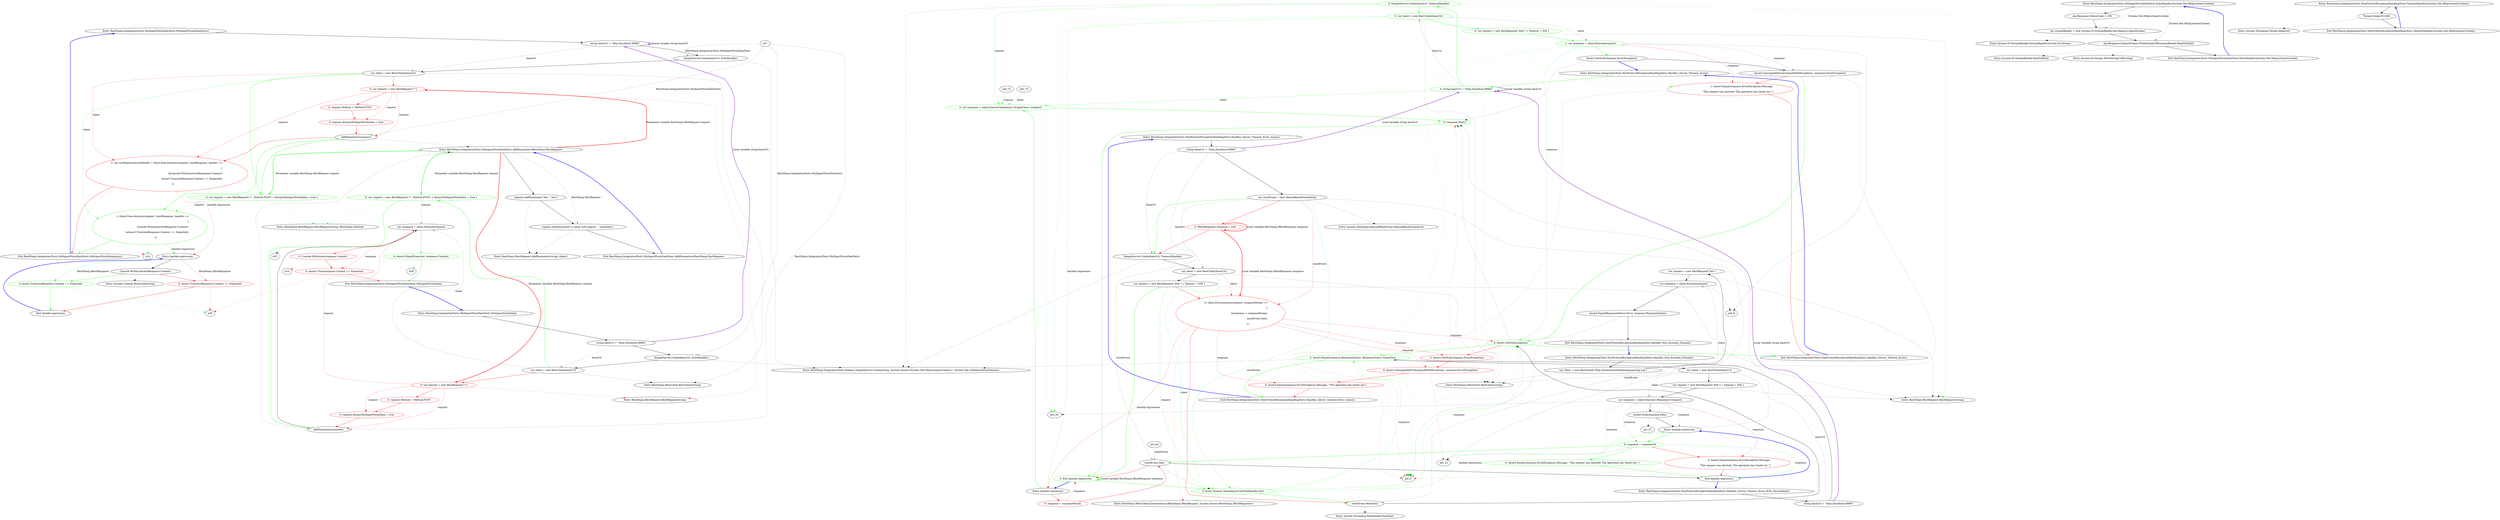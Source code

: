 digraph  {
n0 [cluster="RestSharp.IntegrationTests.MultipartFormDataTests.MultipartFormDataAsync()", label="Entry RestSharp.IntegrationTests.MultipartFormDataTests.MultipartFormDataAsync()", span="10-10"];
n1 [cluster="RestSharp.IntegrationTests.MultipartFormDataTests.MultipartFormDataAsync()", label="string baseUrl = ''http://localhost:8888/''", span="12-12"];
n2 [cluster="RestSharp.IntegrationTests.MultipartFormDataTests.MultipartFormDataAsync()", label="SimpleServer.Create(baseUrl, EchoHandler)", span="14-14"];
n3 [cluster="RestSharp.IntegrationTests.MultipartFormDataTests.MultipartFormDataAsync()", label="var client = new RestClient(baseUrl)", span="16-16"];
n10 [cluster="RestSharp.IntegrationTests.Helpers.SimpleServer.Create(string, System.Action<System.Net.HttpListenerContext>, System.Net.AuthenticationSchemes)", label="Entry RestSharp.IntegrationTests.Helpers.SimpleServer.Create(string, System.Action<System.Net.HttpListenerContext>, System.Net.AuthenticationSchemes)", span="12-12"];
n4 [cluster="RestSharp.IntegrationTests.MultipartFormDataTests.MultipartFormDataAsync()", color=red, community=0, label="0: var request = new RestRequest(''/'')", span="17-17"];
n8 [cluster="RestSharp.IntegrationTests.MultipartFormDataTests.MultipartFormDataAsync()", color=red, community=0, label="1: var restRequestAsyncHandle = client.ExecuteAsync(request, (restResponse, handle) =>\r\n                {\r\n                    \\nConsole.WriteLine(restResponse.Content);\r\n                    Assert.True(restResponse.Content == Expected);\r\n                })", span="23-27"];
d4 [cluster="RestSharp.IntegrationTests.MultipartFormDataTests.MultipartFormDataAsync()", color=green, community=0, label="0: var request = new RestRequest(''/'', Method.POST) { AlwaysMultipartFormData = true }", span="17-17"];
d6 [cluster="RestSharp.IntegrationTests.MultipartFormDataTests.MultipartFormDataAsync()", color=green, community=0, label="1: client.ExecuteAsync(request, (restResponse, handle) =>\r\n                {\r\n                    Console.WriteLine(restResponse.Content);\r\n                    \\nAssert.True(restResponse.Content == Expected);\r\n                })", span="21-25"];
n11 [cluster="RestSharp.RestClient.RestClient(string)", label="Entry RestSharp.RestClient.RestClient(string)", span="78-78"];
n5 [cluster="RestSharp.IntegrationTests.MultipartFormDataTests.MultipartFormDataAsync()", color=red, community=0, label="0: request.Method = Method.POST", span="19-19"];
n6 [cluster="RestSharp.IntegrationTests.MultipartFormDataTests.MultipartFormDataAsync()", color=red, community=0, label="0: request.AlwaysMultipartFormData = true", span="20-20"];
n7 [cluster="RestSharp.IntegrationTests.MultipartFormDataTests.MultipartFormDataAsync()", label="AddParameters(request)", span="21-21"];
n12 [cluster="RestSharp.RestRequest.RestRequest(string)", label="Entry RestSharp.RestRequest.RestRequest(string)", span="87-87"];
n13 [cluster="RestSharp.IntegrationTests.MultipartFormDataTests.AddParameters(RestSharp.RestRequest)", label="Entry RestSharp.IntegrationTests.MultipartFormDataTests.AddParameters(RestSharp.RestRequest)", span="54-54"];
n9 [cluster="RestSharp.IntegrationTests.MultipartFormDataTests.MultipartFormDataAsync()", label="Exit RestSharp.IntegrationTests.MultipartFormDataTests.MultipartFormDataAsync()", span="10-10"];
n15 [cluster="lambda expression", label="Entry lambda expression", span="23-27"];
d10 [cluster="RestSharp.RestRequest.RestRequest(string, RestSharp.Method)", label="Entry RestSharp.RestRequest.RestRequest(string, RestSharp.Method)", span="95-95"];
n35 [cluster="RestSharp.IntegrationTests.MultipartFormDataTests.AddParameters(RestSharp.RestRequest)", label="request.AddParameter(''foo'', ''bar'')", span="56-56"];
n36 [cluster="RestSharp.IntegrationTests.MultipartFormDataTests.AddParameters(RestSharp.RestRequest)", label="request.AddParameter(''a name with spaces'', ''somedata'')", span="57-57"];
n25 [cluster="RestSharp.IntegrationTests.MultipartFormDataTests.MultipartFormData()", color=red, community=0, label="0: var request = new RestRequest(''/'')", span="40-40"];
d23 [cluster="RestSharp.IntegrationTests.MultipartFormDataTests.MultipartFormData()", color=green, community=0, label="0: var request = new RestRequest(''/'', Method.POST) { AlwaysMultipartFormData = true }", span="38-38"];
n38 [cluster="RestSharp.RestRequest.AddParameter(string, object)", label="Entry RestSharp.RestRequest.AddParameter(string, object)", span="368-368"];
n37 [cluster="RestSharp.IntegrationTests.MultipartFormDataTests.AddParameters(RestSharp.RestRequest)", label="Exit RestSharp.IntegrationTests.MultipartFormDataTests.AddParameters(RestSharp.RestRequest)", span="54-54"];
n16 [cluster="lambda expression", label="Console.WriteLine(restResponse.Content)", span="25-25"];
n17 [cluster="lambda expression", color=red, community=0, label="0: Assert.True(restResponse.Content == Expected)", span="26-26"];
d15 [cluster="lambda expression", color=green, community=0, label="0: Assert.True(restResponse.Content == Expected)", span="24-24"];
n19 [cluster="System.Console.WriteLine(string)", label="Entry System.Console.WriteLine(string)", span="0-0"];
n18 [cluster="lambda expression", label="Exit lambda expression", span="23-27"];
n21 [cluster="RestSharp.IntegrationTests.MultipartFormDataTests.MultipartFormData()", label="Entry RestSharp.IntegrationTests.MultipartFormDataTests.MultipartFormData()", span="32-32"];
n22 [cluster="RestSharp.IntegrationTests.MultipartFormDataTests.MultipartFormData()", label="string baseUrl = ''http://localhost:8888/''", span="35-35"];
n23 [cluster="RestSharp.IntegrationTests.MultipartFormDataTests.MultipartFormData()", label="SimpleServer.Create(baseUrl, EchoHandler)", span="37-37"];
n24 [cluster="RestSharp.IntegrationTests.MultipartFormDataTests.MultipartFormData()", label="var client = new RestClient(baseUrl)", span="39-39"];
n29 [cluster="RestSharp.IntegrationTests.MultipartFormDataTests.MultipartFormData()", label="var response = client.Execute(request)", span="46-46"];
n26 [cluster="RestSharp.IntegrationTests.MultipartFormDataTests.MultipartFormData()", color=red, community=0, label="0: request.Method = Method.POST", span="42-42"];
n27 [cluster="RestSharp.IntegrationTests.MultipartFormDataTests.MultipartFormData()", color=red, community=0, label="0: request.AlwaysMultipartFormData = true", span="43-43"];
n28 [cluster="RestSharp.IntegrationTests.MultipartFormDataTests.MultipartFormData()", label="AddParameters(request)", span="44-44"];
n30 [cluster="RestSharp.IntegrationTests.MultipartFormDataTests.MultipartFormData()", color=red, community=0, label="0: Console.WriteLine(response.Content)", span="48-48"];
n31 [cluster="RestSharp.IntegrationTests.MultipartFormDataTests.MultipartFormData()", color=red, community=0, label="0: Assert.True(response.Content == Expected)", span="50-50"];
d26 [cluster="RestSharp.IntegrationTests.MultipartFormDataTests.MultipartFormData()", color=green, community=0, label="0: Assert.Equal(Expected, response.Content)", span="46-46"];
n32 [cluster="RestSharp.IntegrationTests.MultipartFormDataTests.MultipartFormData()", label="Exit RestSharp.IntegrationTests.MultipartFormDataTests.MultipartFormData()", span="32-32"];
n39 [cluster="RestSharp.IntegrationTests.MultipartFormDataTests.EchoHandler(System.Net.HttpListenerContext)", label="Entry RestSharp.IntegrationTests.MultipartFormDataTests.EchoHandler(System.Net.HttpListenerContext)", span="72-72"];
n40 [cluster="RestSharp.IntegrationTests.MultipartFormDataTests.EchoHandler(System.Net.HttpListenerContext)", label="obj.Response.StatusCode = 200", span="74-74"];
n41 [cluster="RestSharp.IntegrationTests.MultipartFormDataTests.EchoHandler(System.Net.HttpListenerContext)", label="var streamReader = new System.IO.StreamReader(obj.Request.InputStream)", span="76-76"];
n42 [cluster="RestSharp.IntegrationTests.MultipartFormDataTests.EchoHandler(System.Net.HttpListenerContext)", label="obj.Response.OutputStream.WriteStringUtf8(streamReader.ReadToEnd())", span="78-78"];
n44 [cluster="System.IO.StreamReader.StreamReader(System.IO.Stream)", label="Entry System.IO.StreamReader.StreamReader(System.IO.Stream)", span="0-0"];
n43 [cluster="RestSharp.IntegrationTests.MultipartFormDataTests.EchoHandler(System.Net.HttpListenerContext)", label="Exit RestSharp.IntegrationTests.MultipartFormDataTests.EchoHandler(System.Net.HttpListenerContext)", span="72-72"];
n45 [cluster="System.IO.StreamReader.ReadToEnd()", label="Entry System.IO.StreamReader.ReadToEnd()", span="0-0"];
n46 [cluster="System.IO.Stream.WriteStringUtf8(string)", label="Entry System.IO.Stream.WriteStringUtf8(string)", span="7-7"];
m0_39 [cluster="System.Threading.WaitHandle.WaitOne()", file="NonProtocolExceptionHandlingTests.cs", label="Entry System.Threading.WaitHandle.WaitOne()", span="0-0"];
m0_58 [cluster="RestSharp.IntegrationTests.NonProtocolExceptionHandlingTests.TimeoutHandler(System.Net.HttpListenerContext)", file="NonProtocolExceptionHandlingTests.cs", label="Entry RestSharp.IntegrationTests.NonProtocolExceptionHandlingTests.TimeoutHandler(System.Net.HttpListenerContext)", span="104-104"];
m0_59 [cluster="RestSharp.IntegrationTests.NonProtocolExceptionHandlingTests.TimeoutHandler(System.Net.HttpListenerContext)", file="NonProtocolExceptionHandlingTests.cs", label="Thread.Sleep(101000)", span="106-106"];
m0_60 [cluster="RestSharp.IntegrationTests.NonProtocolExceptionHandlingTests.TimeoutHandler(System.Net.HttpListenerContext)", file="NonProtocolExceptionHandlingTests.cs", label="Exit RestSharp.IntegrationTests.NonProtocolExceptionHandlingTests.TimeoutHandler(System.Net.HttpListenerContext)", span="104-104"];
m0_38 [cluster="RestSharp.IRestClient.ExecuteAsync(RestSharp.IRestRequest, System.Action<RestSharp.IRestResponse>)", file="NonProtocolExceptionHandlingTests.cs", label="Entry RestSharp.IRestClient.ExecuteAsync(RestSharp.IRestRequest, System.Action<RestSharp.IRestResponse>)", span="16-16"];
m0_10 [cluster="RestSharp.IntegrationTests.NonProtocolExceptionHandlingTests.Handles_Server_Timeout_Error()", file="NonProtocolExceptionHandlingTests.cs", label="Entry RestSharp.IntegrationTests.NonProtocolExceptionHandlingTests.Handles_Server_Timeout_Error()", span="29-29"];
m0_11 [cluster="RestSharp.IntegrationTests.NonProtocolExceptionHandlingTests.Handles_Server_Timeout_Error()", color=green, community=0, file="NonProtocolExceptionHandlingTests.cs", label="0: string baseUrl = ''http://localhost:8888/''", span="31-31"];
m0_12 [cluster="RestSharp.IntegrationTests.NonProtocolExceptionHandlingTests.Handles_Server_Timeout_Error()", color=green, community=0, file="NonProtocolExceptionHandlingTests.cs", label="0: SimpleServer.Create(baseUrl, TimeoutHandler)", span="33-33"];
m0_13 [cluster="RestSharp.IntegrationTests.NonProtocolExceptionHandlingTests.Handles_Server_Timeout_Error()", color=green, community=0, file="NonProtocolExceptionHandlingTests.cs", label="0: var client = new RestClient(baseUrl)", span="35-35"];
m0_14 [cluster="RestSharp.IntegrationTests.NonProtocolExceptionHandlingTests.Handles_Server_Timeout_Error()", color=green, community=0, file="NonProtocolExceptionHandlingTests.cs", label="0: var request = new RestRequest(''404'') { Timeout = 500 }", span="36-36"];
m0_15 [cluster="RestSharp.IntegrationTests.NonProtocolExceptionHandlingTests.Handles_Server_Timeout_Error()", color=green, community=0, file="NonProtocolExceptionHandlingTests.cs", label="1: var response = client.Execute(request)", span="37-37"];
m0_16 [cluster="RestSharp.IntegrationTests.NonProtocolExceptionHandlingTests.Handles_Server_Timeout_Error()", file="NonProtocolExceptionHandlingTests.cs", label="Assert.NotNull(response.ErrorException)", span="39-39"];
m0_17 [cluster="RestSharp.IntegrationTests.NonProtocolExceptionHandlingTests.Handles_Server_Timeout_Error()", file="NonProtocolExceptionHandlingTests.cs", label="Assert.IsAssignableFrom(typeof(WebException), response.ErrorException)", span="40-40"];
m0_18 [cluster="RestSharp.IntegrationTests.NonProtocolExceptionHandlingTests.Handles_Server_Timeout_Error()", color=red, community=0, file="NonProtocolExceptionHandlingTests.cs", label="1: Assert.Equal(response.ErrorException.Message,\r\n                    ''The request was aborted: The operation has timed out.'')", span="41-42"];
m0_32 [cluster="RestSharp.IntegrationTests.NonProtocolExceptionHandlingTests.Handles_Server_Timeout_Error_Async()", color=green, community=0, file="NonProtocolExceptionHandlingTests.cs", label="0: Assert.NotNull(response)", span="69-69"];
m0_19 [cluster="RestSharp.IntegrationTests.NonProtocolExceptionHandlingTests.Handles_Server_Timeout_Error()", file="NonProtocolExceptionHandlingTests.cs", label="Exit RestSharp.IntegrationTests.NonProtocolExceptionHandlingTests.Handles_Server_Timeout_Error()", span="29-29"];
m0_37 [cluster="System.Threading.ManualResetEvent.ManualResetEvent(bool)", file="NonProtocolExceptionHandlingTests.cs", label="Entry System.Threading.ManualResetEvent.ManualResetEvent(bool)", span="0-0"];
m0_45 [cluster="RestSharp.IntegrationTests.NonProtocolExceptionHandlingTests.Handles_Server_Timeout_Error_With_Deserializer()", file="NonProtocolExceptionHandlingTests.cs", label="Entry RestSharp.IntegrationTests.NonProtocolExceptionHandlingTests.Handles_Server_Timeout_Error_With_Deserializer()", span="82-82"];
m0_46 [cluster="RestSharp.IntegrationTests.NonProtocolExceptionHandlingTests.Handles_Server_Timeout_Error_With_Deserializer()", file="NonProtocolExceptionHandlingTests.cs", label="string baseUrl = ''http://localhost:8888/''", span="84-84"];
m0_47 [cluster="RestSharp.IntegrationTests.NonProtocolExceptionHandlingTests.Handles_Server_Timeout_Error_Async()", color=green, community=0, file="NonProtocolExceptionHandlingTests.cs", label="0: Assert.Equal(response.ResponseStatus, ResponseStatus.TimedOut)", span="103-103"];
m0_48 [cluster="RestSharp.IntegrationTests.NonProtocolExceptionHandlingTests.Handles_Server_Timeout_Error_With_Deserializer()", file="NonProtocolExceptionHandlingTests.cs", label="var client = new RestClient(baseUrl)", span="88-88"];
m0_49 [cluster="RestSharp.IntegrationTests.NonProtocolExceptionHandlingTests.Handles_Server_Timeout_Error_With_Deserializer()", file="NonProtocolExceptionHandlingTests.cs", label="var request = new RestRequest(''404'') { Timeout = 500 }", span="89-89"];
m0_50 [cluster="RestSharp.IntegrationTests.NonProtocolExceptionHandlingTests.Handles_Server_Timeout_Error_With_Deserializer()", file="NonProtocolExceptionHandlingTests.cs", label="var response = client.Execute<Response>(request)", span="90-90"];
m0_51 [cluster="RestSharp.IntegrationTests.NonProtocolExceptionHandlingTests.Handles_Server_Timeout_Error_With_Deserializer()", file="NonProtocolExceptionHandlingTests.cs", label="Assert.Null(response.Data)", span="92-92"];
m0_52 [cluster="lambda expression", file="NonProtocolExceptionHandlingTests.cs", label="Entry lambda expression", span="94-98"];
m0_53 [cluster="lambda expression", color=green, community=0, file="NonProtocolExceptionHandlingTests.cs", label="0: response = responseCb", span="96-96"];
m0_54 [cluster="RestSharp.IntegrationTests.NonProtocolExceptionHandlingTests.Handles_Server_Timeout_Error_With_Deserializer()", color=red, community=0, file="NonProtocolExceptionHandlingTests.cs", label="0: Assert.Equal(response.ErrorException.Message,\r\n                    ''The request was aborted: The operation has timed out.'')", span="95-96"];
m0_66 [cluster="RestSharp.IntegrationTests.NonProtocolExceptionHandlingTests.Handles_Server_Timeout_Error_With_Deserializer()", color=green, community=0, file="NonProtocolExceptionHandlingTests.cs", label="0: Assert.Equal(response.ErrorException.Message, ''The request was aborted: The operation has timed out.'')", span="130-130"];
m0_55 [cluster="lambda expression", file="NonProtocolExceptionHandlingTests.cs", label="Exit lambda expression", span="94-98"];
m0_7 [cluster="RestSharp.RestRequest.RestRequest(string)", file="NonProtocolExceptionHandlingTests.cs", label="Entry RestSharp.RestRequest.RestRequest(string)", span="87-87"];
m0_61 [cluster="System.Threading.Thread.Sleep(int)", file="NonProtocolExceptionHandlingTests.cs", label="Entry System.Threading.Thread.Sleep(int)", span="0-0"];
m0_23 [cluster="RestSharp.IntegrationTests.NonProtocolExceptionHandlingTests.Handles_Server_Timeout_Error_Async()", file="NonProtocolExceptionHandlingTests.cs", label="Entry RestSharp.IntegrationTests.NonProtocolExceptionHandlingTests.Handles_Server_Timeout_Error_Async()", span="50-50"];
m0_24 [cluster="RestSharp.IntegrationTests.NonProtocolExceptionHandlingTests.Handles_Server_Timeout_Error_Async()", file="NonProtocolExceptionHandlingTests.cs", label="string baseUrl = ''http://localhost:8888/''", span="52-52"];
m0_25 [cluster="RestSharp.IntegrationTests.NonProtocolExceptionHandlingTests.Handles_Server_Timeout_Error_Async()", file="NonProtocolExceptionHandlingTests.cs", label="var resetEvent = new ManualResetEvent(false)", span="53-53"];
m0_27 [cluster="RestSharp.IntegrationTests.NonProtocolExceptionHandlingTests.Handles_Server_Timeout_Error_Async()", file="NonProtocolExceptionHandlingTests.cs", label="SimpleServer.Create(baseUrl, TimeoutHandler)", span="56-56"];
m0_28 [cluster="RestSharp.IntegrationTests.NonProtocolExceptionHandlingTests.Handles_Server_Timeout_Error_Async()", file="NonProtocolExceptionHandlingTests.cs", label="var client = new RestClient(baseUrl)", span="58-58"];
m0_26 [cluster="RestSharp.IntegrationTests.NonProtocolExceptionHandlingTests.Handles_Server_Timeout_Error_Async()", color=red, community=0, file="NonProtocolExceptionHandlingTests.cs", label="0: IRestResponse response = null", span="54-54"];
m0_30 [cluster="RestSharp.IntegrationTests.NonProtocolExceptionHandlingTests.Handles_Server_Timeout_Error_Async()", color=red, community=0, file="NonProtocolExceptionHandlingTests.cs", label="0: client.ExecuteAsync(request, responseParam =>\r\n                                             {\r\n                                                 \\nresponse = responseParam;\r\n                                                 resetEvent.Set();\r\n                                             })", span="61-65"];
m0_31 [cluster="RestSharp.IntegrationTests.NonProtocolExceptionHandlingTests.Handles_Server_Timeout_Error_Async()", file="NonProtocolExceptionHandlingTests.cs", label="resetEvent.WaitOne()", span="67-67"];
m0_44 [cluster="System.Threading.EventWaitHandle.Set()", color=green, community=0, file="NonProtocolExceptionHandlingTests.cs", label="0: Entry System.Threading.EventWaitHandle.Set()", span="0-0"];
m0_29 [cluster="RestSharp.IntegrationTests.NonProtocolExceptionHandlingTests.Handles_Server_Timeout_Error_Async()", file="NonProtocolExceptionHandlingTests.cs", label="var request = new RestRequest(''404'') { Timeout = 500 }", span="59-59"];
m0_43 [cluster="lambda expression", color=green, community=0, file="NonProtocolExceptionHandlingTests.cs", label="0: Exit lambda expression", span="61-65"];
m0_33 [cluster="RestSharp.IntegrationTests.NonProtocolExceptionHandlingTests.Handles_Server_Timeout_Error_Async()", color=red, community=0, file="NonProtocolExceptionHandlingTests.cs", label="0: Assert.NotNull(response.ErrorException)", span="70-70"];
m0_34 [cluster="RestSharp.IntegrationTests.NonProtocolExceptionHandlingTests.Handles_Server_Timeout_Error_Async()", color=red, community=0, file="NonProtocolExceptionHandlingTests.cs", label="0: Assert.IsAssignableFrom(typeof(WebException), response.ErrorException)", span="71-71"];
m0_35 [cluster="RestSharp.IntegrationTests.NonProtocolExceptionHandlingTests.Handles_Server_Timeout_Error_Async()", color=red, community=0, file="NonProtocolExceptionHandlingTests.cs", label="0: Assert.Equal(response.ErrorException.Message, ''The operation has timed out'')", span="72-72"];
m0_36 [cluster="RestSharp.IntegrationTests.NonProtocolExceptionHandlingTests.Handles_Server_Timeout_Error_Async()", file="NonProtocolExceptionHandlingTests.cs", label="Exit RestSharp.IntegrationTests.NonProtocolExceptionHandlingTests.Handles_Server_Timeout_Error_Async()", span="50-50"];
m0_0 [cluster="RestSharp.IntegrationTests.NonProtocolExceptionHandlingTests.Handles_Non_Existent_Domain()", file="NonProtocolExceptionHandlingTests.cs", label="Entry RestSharp.IntegrationTests.NonProtocolExceptionHandlingTests.Handles_Non_Existent_Domain()", span="14-14"];
m0_1 [cluster="RestSharp.IntegrationTests.NonProtocolExceptionHandlingTests.Handles_Non_Existent_Domain()", file="NonProtocolExceptionHandlingTests.cs", label="var client = new RestClient(''http://nonexistantdomainimguessing.org'')", span="16-16"];
m0_2 [cluster="RestSharp.IntegrationTests.NonProtocolExceptionHandlingTests.Handles_Non_Existent_Domain()", file="NonProtocolExceptionHandlingTests.cs", label="var request = new RestRequest(''foo'')", span="17-17"];
m0_3 [cluster="RestSharp.IntegrationTests.NonProtocolExceptionHandlingTests.Handles_Non_Existent_Domain()", file="NonProtocolExceptionHandlingTests.cs", label="var response = client.Execute(request)", span="18-18"];
m0_4 [cluster="RestSharp.IntegrationTests.NonProtocolExceptionHandlingTests.Handles_Non_Existent_Domain()", file="NonProtocolExceptionHandlingTests.cs", label="Assert.Equal(ResponseStatus.Error, response.ResponseStatus)", span="20-20"];
m0_5 [cluster="RestSharp.IntegrationTests.NonProtocolExceptionHandlingTests.Handles_Non_Existent_Domain()", file="NonProtocolExceptionHandlingTests.cs", label="Exit RestSharp.IntegrationTests.NonProtocolExceptionHandlingTests.Handles_Non_Existent_Domain()", span="14-14"];
m0_42 [cluster="lambda expression", file="NonProtocolExceptionHandlingTests.cs", label="resetEvent.Set()", span="64-64"];
m0_40 [cluster="lambda expression", file="NonProtocolExceptionHandlingTests.cs", label="Entry lambda expression", span="61-65"];
m0_41 [cluster="lambda expression", color=red, community=0, file="NonProtocolExceptionHandlingTests.cs", label="0: response = responseParam", span="63-63"];
m0_20 [cluster="lambda expression", color=green, community=0, file="NonProtocolExceptionHandlingTests.cs", label="0: var response = client.ExecuteTaskAsync<StupidClass>(request)", span="42-42"];
m0_21 [cluster="lambda expression", color=green, community=0, file="NonProtocolExceptionHandlingTests.cs", label="0: response.Wait()", span="44-44"];
m0_6 [cluster="RestSharp.RestClient.RestClient(string)", file="NonProtocolExceptionHandlingTests.cs", label="Entry RestSharp.RestClient.RestClient(string)", span="78-78"];
n14;
n20;
n33;
n34;
d29;
m0_56;
m0_9;
m0_8;
m0_22;
m0_57;
n47;
m0_62;
m0_73;
m0_74;
n0 -> n1  [key=0, style=solid];
n1 -> n1  [color=darkorchid, key=3, label="Local variable string baseUrl", style=bold];
n1 -> n2  [key=0, style=solid];
n1 -> n3  [color=darkseagreen4, key=1, label=baseUrl, style=dashed];
n2 -> n3  [key=0, style=solid];
n2 -> n10  [key=2, style=dotted];
n3 -> n4  [color=red, key=0, style=solid];
n3 -> n8  [color=red, key=1, label=client, style=dashed];
n3 -> d4  [color=green, key=0, style=solid];
n3 -> d6  [color=green, key=1, label=client, style=dashed];
n3 -> n11  [key=2, style=dotted];
n4 -> n5  [color=red, key=0, style=solid];
n4 -> n6  [color=red, key=1, label=request, style=dashed];
n4 -> n7  [color=red, key=1, label=request, style=dashed];
n4 -> n8  [color=red, key=1, label=request, style=dashed];
n4 -> n12  [color=red, key=2, style=dotted];
n8 -> n9  [color=red, key=0, style=solid];
n8 -> n14  [color=red, key=2, style=dotted];
n8 -> n15  [color=red, key=1, label="lambda expression", style=dashed];
d4 -> n7  [color=green, key=0, style=solid];
d4 -> d6  [color=green, key=1, label=request, style=dashed];
d4 -> d10  [color=green, key=2, style=dotted];
d6 -> n9  [color=green, key=0, style=solid];
d6 -> n14  [color=green, key=2, style=dotted];
d6 -> n15  [color=green, key=1, label="lambda expression", style=dashed];
n5 -> n6  [color=red, key=0, style=solid];
n6 -> n7  [color=red, key=0, style=solid];
n7 -> n8  [color=red, key=0, style=solid];
n7 -> d6  [color=green, key=0, style=solid];
n7 -> n13  [key=2, style=dotted];
n13 -> n4  [color=red, key=3, label="Parameter variable RestSharp.RestRequest request", style=bold];
n13 -> d4  [color=green, key=3, label="Parameter variable RestSharp.RestRequest request", style=bold];
n13 -> n35  [key=0, style=solid];
n13 -> n36  [color=darkseagreen4, key=1, label="RestSharp.RestRequest", style=dashed];
n13 -> n25  [color=red, key=3, label="Parameter variable RestSharp.RestRequest request", style=bold];
n13 -> d23  [color=green, key=3, label="Parameter variable RestSharp.RestRequest request", style=bold];
n9 -> n0  [color=blue, key=0, style=bold];
n15 -> n16  [key=0, style=solid];
n15 -> n17  [color=red, key=1, label="RestSharp.IRestResponse", style=dashed];
n15 -> d15  [color=green, key=1, label="RestSharp.IRestResponse", style=dashed];
n35 -> n36  [key=0, style=solid];
n35 -> n38  [key=2, style=dotted];
n36 -> n37  [key=0, style=solid];
n36 -> n38  [key=2, style=dotted];
n25 -> n12  [color=red, key=2, style=dotted];
n25 -> n26  [color=red, key=0, style=solid];
n25 -> n27  [color=red, key=1, label=request, style=dashed];
n25 -> n28  [color=red, key=1, label=request, style=dashed];
n25 -> n29  [color=red, key=1, label=request, style=dashed];
d23 -> n28  [color=green, key=0, style=solid];
d23 -> n29  [color=green, key=1, label=request, style=dashed];
d23 -> d10  [color=green, key=2, style=dotted];
n37 -> n13  [color=blue, key=0, style=bold];
n16 -> n17  [color=red, key=0, style=solid];
n16 -> d15  [color=green, key=0, style=solid];
n16 -> n19  [key=2, style=dotted];
n17 -> n18  [color=red, key=0, style=solid];
n17 -> n20  [color=red, key=2, style=dotted];
d15 -> n18  [color=green, key=0, style=solid];
d15 -> n20  [color=green, key=2, style=dotted];
n18 -> n15  [color=blue, key=0, style=bold];
n21 -> n22  [key=0, style=solid];
n22 -> n1  [color=darkorchid, key=3, label="Local variable string baseUrl", style=bold];
n22 -> n23  [key=0, style=solid];
n22 -> n24  [color=darkseagreen4, key=1, label=baseUrl, style=dashed];
n23 -> n10  [key=2, style=dotted];
n23 -> n24  [key=0, style=solid];
n24 -> n11  [key=2, style=dotted];
n24 -> n25  [color=red, key=0, style=solid];
n24 -> n29  [color=darkseagreen4, key=1, label=client, style=dashed];
n24 -> d23  [color=green, key=0, style=solid];
n29 -> n30  [color=red, key=0, style=solid];
n29 -> n31  [color=red, key=1, label=response, style=dashed];
n29 -> d26  [color=green, key=0, style=solid];
n29 -> n33  [key=2, style=dotted];
n26 -> n27  [color=red, key=0, style=solid];
n27 -> n28  [color=red, key=0, style=solid];
n28 -> n13  [key=2, style=dotted];
n28 -> n29  [key=0, style=solid];
n30 -> n31  [color=red, key=0, style=solid];
n30 -> n34  [color=red, key=2, style=dotted];
n31 -> n20  [color=red, key=2, style=dotted];
n31 -> n32  [color=red, key=0, style=solid];
d26 -> n32  [color=green, key=0, style=solid];
d26 -> d29  [color=green, key=2, style=dotted];
n32 -> n21  [color=blue, key=0, style=bold];
n39 -> n40  [key=0, style=solid];
n39 -> n41  [color=darkseagreen4, key=1, label="System.Net.HttpListenerContext", style=dashed];
n39 -> n42  [color=darkseagreen4, key=1, label="System.Net.HttpListenerContext", style=dashed];
n40 -> n41  [key=0, style=solid];
n41 -> n42  [key=0, style=solid];
n41 -> n44  [key=2, style=dotted];
n42 -> n43  [key=0, style=solid];
n42 -> n45  [key=2, style=dotted];
n42 -> n46  [key=2, style=dotted];
n43 -> n39  [color=blue, key=0, style=bold];
m0_58 -> m0_59  [key=0, style=solid];
m0_59 -> m0_60  [key=0, style=solid];
m0_59 -> m0_61  [key=2, style=dotted];
m0_60 -> m0_58  [color=blue, key=0, style=bold];
m0_10 -> m0_11  [color=green, key=0, style=solid];
m0_11 -> m0_6  [color=green, key=2, style=dotted];
m0_11 -> m0_20  [color=green, key=1, label=client, style=dashed];
m0_11 -> m0_12  [color=green, key=0, style=solid];
m0_11 -> m0_13  [color=darkseagreen4, key=1, label=baseUrl, style=dashed];
m0_11 -> m0_11  [color=darkorchid, key=3, label="Local variable string baseUrl", style=bold];
m0_12 -> m0_7  [color=green, key=2, style=dotted];
m0_12 -> m0_20  [color=green, key=1, label=request, style=dashed];
m0_12 -> m0_13  [color=green, key=0, style=solid];
m0_12 -> n10  [key=2, style=dotted];
m0_13 -> m0_40  [color=green, key=1, label="lambda expression", style=dashed];
m0_13 -> m0_56  [color=green, key=2, style=dotted];
m0_13 -> m0_14  [color=green, key=0, style=solid];
m0_13 -> m0_15  [color=darkseagreen4, key=1, label=client, style=dashed];
m0_13 -> m0_6  [key=2, style=dotted];
m0_14 -> m0_18  [color=green, key=2, style=dotted];
m0_14 -> m0_15  [color=green, key=0, style=solid];
m0_14 -> m0_7  [key=2, style=dotted];
m0_15 -> m0_9  [color=green, key=2, style=dotted];
m0_15 -> m0_16  [color=green, key=0, style=solid];
m0_15 -> m0_8  [key=2, style=dotted];
m0_15 -> m0_17  [color=darkseagreen4, key=1, label=response, style=dashed];
m0_15 -> m0_18  [color=red, key=1, label=response, style=dashed];
m0_15 -> m0_32  [color=green, key=1, label=response, style=dashed];
m0_16 -> m0_10  [color=blue, key=0, style=bold];
m0_16 -> m0_17  [key=0, style=solid];
m0_16 -> m0_21  [key=2, style=dotted];
m0_17 -> m0_18  [color=red, key=0, style=solid];
m0_17 -> m0_32  [color=green, key=0, style=solid];
m0_17 -> m0_22  [key=2, style=dotted];
m0_18 -> m0_9  [color=red, key=2, style=dotted];
m0_18 -> m0_19  [color=red, key=0, style=solid];
m0_32 -> m0_9  [color=green, key=2, style=dotted];
m0_32 -> m0_19  [color=green, key=0, style=solid];
m0_32 -> m0_21  [key=2, style=dotted];
m0_32 -> m0_33  [color=red, key=0, style=solid];
m0_32 -> m0_47  [color=green, key=0, style=solid];
m0_19 -> m0_10  [color=blue, key=0, style=bold];
m0_45 -> m0_46  [key=0, style=solid];
m0_46 -> m0_11  [color=darkorchid, key=3, label="Local variable string baseUrl", style=bold];
m0_46 -> m0_47  [key=0, style=solid];
m0_46 -> m0_48  [color=darkseagreen4, key=1, label=baseUrl, style=dashed];
m0_47 -> n10  [key=2, style=dotted];
m0_47 -> m0_48  [key=0, style=solid];
m0_47 -> m0_9  [color=green, key=2, style=dotted];
m0_47 -> m0_36  [color=green, key=0, style=solid];
m0_48 -> m0_6  [key=2, style=dotted];
m0_48 -> m0_49  [key=0, style=solid];
m0_48 -> m0_50  [color=darkseagreen4, key=1, label=client, style=dashed];
m0_49 -> m0_7  [key=2, style=dotted];
m0_49 -> m0_50  [key=0, style=solid];
m0_50 -> m0_51  [key=0, style=solid];
m0_50 -> m0_52  [color=darkseagreen4, key=1, label=response, style=dashed];
m0_50 -> m0_53  [color=darkseagreen4, key=1, label=response, style=dashed];
m0_50 -> m0_54  [color=red, key=1, label=response, style=dashed];
m0_50 -> m0_66  [color=green, key=1, label=response, style=dashed];
m0_50 -> m0_56  [key=2, style=dotted];
m0_51 -> m0_52  [key=0, style=solid];
m0_51 -> m0_57  [key=2, style=dotted];
m0_52 -> m0_21  [key=2, style=dotted];
m0_52 -> m0_53  [color=green, key=0, style=solid];
m0_53 -> m0_22  [key=2, style=dotted];
m0_53 -> m0_54  [color=red, key=0, style=solid];
m0_53 -> m0_66  [color=green, key=0, style=solid];
m0_53 -> m0_42  [color=green, key=0, style=solid];
m0_53 -> m0_55  [color=green, key=1, label=response, style=dashed];
m0_54 -> m0_9  [color=red, key=2, style=dotted];
m0_54 -> m0_55  [color=red, key=0, style=solid];
m0_66 -> m0_9  [color=green, key=2, style=dotted];
m0_66 -> m0_55  [color=green, key=0, style=solid];
m0_55 -> m0_45  [color=blue, key=0, style=bold];
m0_55 -> m0_52  [color=blue, key=0, style=bold];
m0_23 -> m0_24  [key=0, style=solid];
m0_24 -> m0_11  [color=darkorchid, key=3, label="Local variable string baseUrl", style=bold];
m0_24 -> m0_25  [key=0, style=solid];
m0_24 -> m0_27  [color=darkseagreen4, key=1, label=baseUrl, style=dashed];
m0_24 -> m0_28  [color=darkseagreen4, key=1, label=baseUrl, style=dashed];
m0_25 -> m0_26  [color=red, key=0, style=solid];
m0_25 -> m0_27  [color=green, key=0, style=solid];
m0_25 -> m0_30  [color=red, key=1, label=resetEvent, style=dashed];
m0_25 -> m0_31  [color=darkseagreen4, key=1, label=resetEvent, style=dashed];
m0_25 -> m0_44  [color=green, key=1, label=resetEvent, style=dashed];
m0_25 -> m0_37  [key=2, style=dotted];
m0_25 -> m0_42  [color=darkseagreen4, key=1, label=resetEvent, style=dashed];
m0_27 -> n10  [key=2, style=dotted];
m0_27 -> m0_28  [key=0, style=solid];
m0_28 -> m0_6  [key=2, style=dotted];
m0_28 -> m0_29  [key=0, style=solid];
m0_28 -> m0_30  [color=red, key=1, label=client, style=dashed];
m0_28 -> m0_44  [color=green, key=1, label=client, style=dashed];
m0_26 -> m0_26  [color=red, key=3, label="Local variable RestSharp.IRestResponse response", style=bold];
m0_26 -> m0_27  [color=red, key=0, style=solid];
m0_26 -> m0_30  [color=red, key=3, label="Local variable RestSharp.IRestResponse response", style=bold];
m0_30 -> m0_31  [color=red, key=0, style=solid];
m0_30 -> m0_32  [color=red, key=1, label=response, style=dashed];
m0_30 -> m0_33  [color=red, key=1, label=response, style=dashed];
m0_30 -> m0_34  [color=red, key=1, label=response, style=dashed];
m0_30 -> m0_35  [color=red, key=1, label=response, style=dashed];
m0_30 -> m0_38  [color=red, key=2, style=dotted];
m0_30 -> m0_40  [color=red, key=1, label="lambda expression", style=dashed];
m0_31 -> m0_32  [key=0, style=solid];
m0_31 -> m0_39  [key=2, style=dotted];
m0_44 -> m0_31  [color=green, key=0, style=solid];
m0_44 -> m0_32  [color=green, key=1, label=response, style=dashed];
m0_44 -> m0_47  [color=green, key=1, label=response, style=dashed];
m0_44 -> m0_38  [color=green, key=2, style=dotted];
m0_44 -> m0_52  [color=green, key=1, label="lambda expression", style=dashed];
m0_29 -> m0_7  [key=2, style=dotted];
m0_29 -> m0_30  [color=red, key=0, style=solid];
m0_29 -> m0_43  [color=green, key=0, style=solid];
m0_29 -> m0_44  [color=green, key=1, label=request, style=dashed];
m0_43 -> m0_43  [color=green, key=3, label="Local variable RestSharp.IRestResponse response", style=bold];
m0_43 -> m0_44  [color=green, key=0, style=solid];
m0_43 -> m0_40  [color=blue, key=0, style=bold];
m0_33 -> m0_21  [color=red, key=2, style=dotted];
m0_33 -> m0_34  [color=red, key=0, style=solid];
m0_34 -> m0_22  [color=red, key=2, style=dotted];
m0_34 -> m0_35  [color=red, key=0, style=solid];
m0_35 -> m0_9  [color=red, key=2, style=dotted];
m0_35 -> m0_36  [color=red, key=0, style=solid];
m0_36 -> m0_23  [color=blue, key=0, style=bold];
m0_0 -> m0_1  [key=0, style=solid];
m0_1 -> m0_2  [key=0, style=solid];
m0_1 -> m0_3  [color=darkseagreen4, key=1, label=client, style=dashed];
m0_1 -> m0_6  [key=2, style=dotted];
m0_2 -> m0_3  [key=0, style=solid];
m0_2 -> m0_7  [key=2, style=dotted];
m0_3 -> m0_4  [key=0, style=solid];
m0_3 -> m0_8  [key=2, style=dotted];
m0_4 -> m0_5  [key=0, style=solid];
m0_4 -> m0_9  [key=2, style=dotted];
m0_5 -> m0_0  [color=blue, key=0, style=bold];
m0_42 -> m0_43  [color=red, key=0, style=solid];
m0_42 -> m0_55  [key=0, style=solid];
m0_42 -> m0_44  [key=2, style=dotted];
m0_40 -> m0_41  [color=red, key=0, style=solid];
m0_40 -> m0_20  [color=green, key=0, style=solid];
m0_41 -> m0_42  [color=red, key=0, style=solid];
m0_41 -> m0_43  [color=red, key=1, label=response, style=dashed];
m0_20 -> m0_21  [color=green, key=0, style=solid];
m0_20 -> m0_56  [color=green, key=2, style=dotted];
m0_21 -> m0_43  [color=green, key=0, style=solid];
m0_21 -> m0_23  [color=green, key=2, style=dotted];
n47 -> n2  [color=darkseagreen4, key=1, label="RestSharp.IntegrationTests.MultipartFormDataTests", style=dashed];
n47 -> n7  [color=darkseagreen4, key=1, label="RestSharp.IntegrationTests.MultipartFormDataTests", style=dashed];
n47 -> n23  [color=darkseagreen4, key=1, label="RestSharp.IntegrationTests.MultipartFormDataTests", style=dashed];
n47 -> n28  [color=darkseagreen4, key=1, label="RestSharp.IntegrationTests.MultipartFormDataTests", style=dashed];
m0_62 -> m0_42  [color=darkseagreen4, key=1, label=resetEvent, style=dashed];
m0_73 -> m0_20  [color=green, key=1, label=client, style=dashed];
m0_74 -> m0_20  [color=green, key=1, label=request, style=dashed];
}
